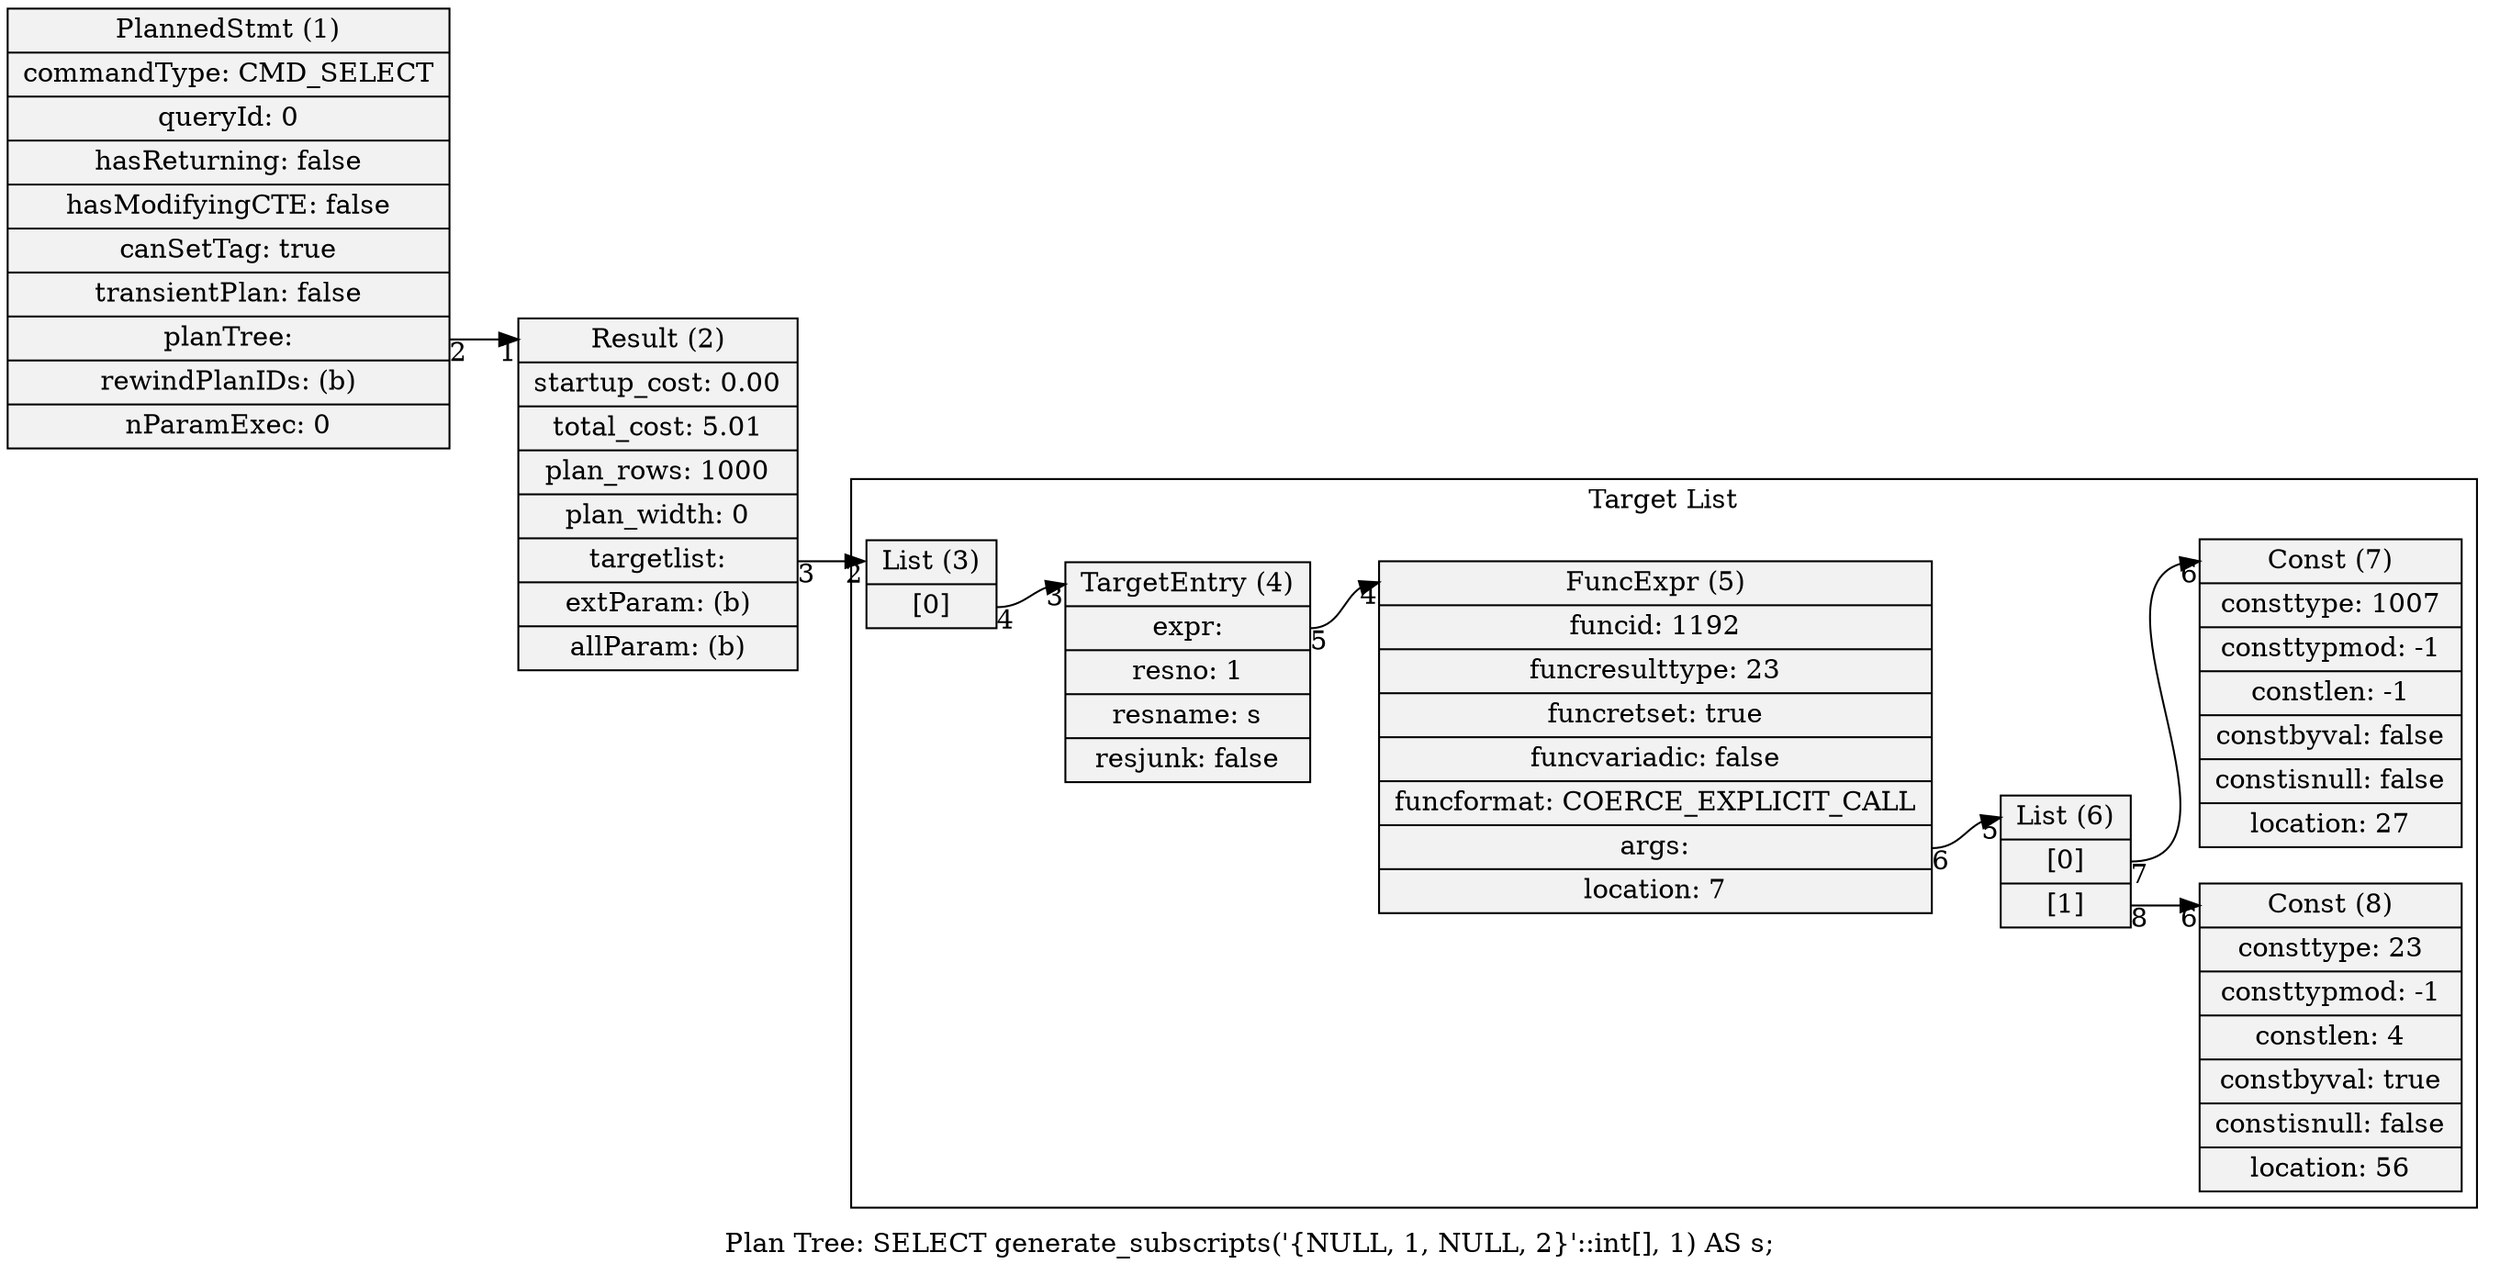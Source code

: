 digraph {
graph [rankdir = "LR", label = "Plan Tree: SELECT generate_subscripts('{NULL, 1, NULL, 2}'::int[], 1) AS s;"]
node  [shape=record,style=filled,fillcolor=gray95]
edge  [arrowtail=empty]
2[label = "<head> Result (2)|startup_cost: 0.00|total_cost: 5.01|plan_rows: 1000|plan_width: 0|<targetlist> targetlist: |extParam: (b)|allParam: (b)"]
1[label = "<head> PlannedStmt (1)|commandType: CMD_SELECT|queryId: 0|hasReturning: false|hasModifyingCTE: false|canSetTag: true|transientPlan: false|<planTree> planTree: |rewindPlanIDs: (b)|nParamExec: 0"]

2:targetlist -> 3:head [headlabel = "2", taillabel = "3"]
1:planTree -> 2:head [headlabel = "1", taillabel = "2"]

subgraph cluster_0 {
	label = "Target List";
	4[label = "<head> TargetEntry (4)|<expr> expr: |resno: 1|resname: s|resjunk: false"]
	7[label = "<head> Const (7)|consttype: 1007|consttypmod: -1|constlen: -1|constbyval: false|constisnull: false|location: 27"]
	6[label = "<head> List (6)|<1> [0]|<2> [1]"]
	8[label = "<head> Const (8)|consttype: 23|consttypmod: -1|constlen: 4|constbyval: true|constisnull: false|location: 56"]
	5[label = "<head> FuncExpr (5)|funcid: 1192|funcresulttype: 23|funcretset: true|funcvariadic: false|funcformat: COERCE_EXPLICIT_CALL|<args> args: |location: 7"]
	3[label = "<head> List (3)|<1> [0]"]

	4:expr -> 5:head [headlabel = "4", taillabel = "5"]
	6:1 -> 7:head [headlabel = "6", taillabel = "7"]
	6:2 -> 8:head [headlabel = "6", taillabel = "8"]
	5:args -> 6:head [headlabel = "5", taillabel = "6"]
	3:1 -> 4:head [headlabel = "3", taillabel = "4"]
}

}

